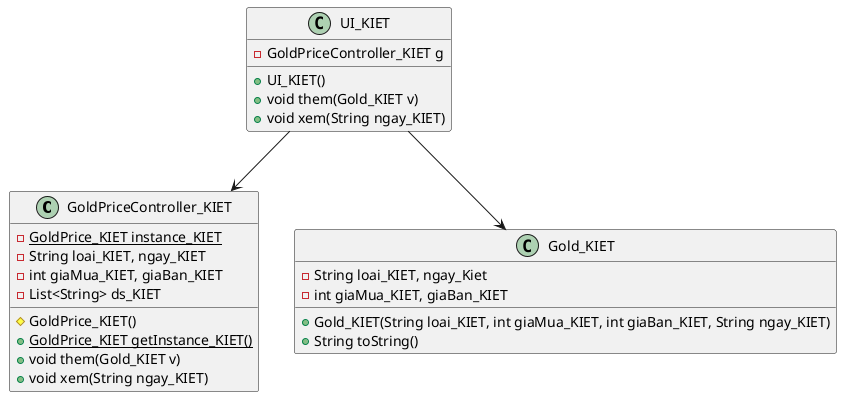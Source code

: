 @startuml
'https://plantuml.com/sequence-diagram

class GoldPriceController_KIET{
    - {static} GoldPrice_KIET instance_KIET
    - String loai_KIET, ngay_KIET
    - int giaMua_KIET, giaBan_KIET
    - List<String> ds_KIET
    # GoldPrice_KIET()
    + {static} GoldPrice_KIET getInstance_KIET()
    + void them(Gold_KIET v)
    + void xem(String ngay_KIET)
}

class UI_KIET{
    - GoldPriceController_KIET g
    + UI_KIET()
    + void them(Gold_KIET v)
    + void xem(String ngay_KIET)
}

class Gold_KIET{
    - String loai_KIET, ngay_Kiet
    - int giaMua_KIET, giaBan_KIET
    + Gold_KIET(String loai_KIET, int giaMua_KIET, int giaBan_KIET, String ngay_KIET)
    + String toString()
}

UI_KIET --> GoldPriceController_KIET
UI_KIET --> Gold_KIET

@enduml
